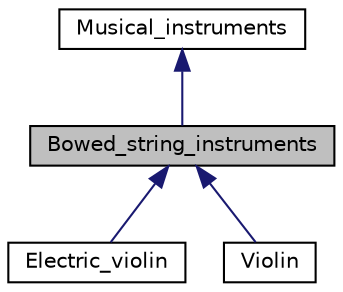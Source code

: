 digraph "Bowed_string_instruments"
{
  edge [fontname="Helvetica",fontsize="10",labelfontname="Helvetica",labelfontsize="10"];
  node [fontname="Helvetica",fontsize="10",shape=record];
  Node1 [label="Bowed_string_instruments",height=0.2,width=0.4,color="black", fillcolor="grey75", style="filled", fontcolor="black"];
  Node2 -> Node1 [dir="back",color="midnightblue",fontsize="10",style="solid",fontname="Helvetica"];
  Node2 [label="Musical_instruments",height=0.2,width=0.4,color="black", fillcolor="white", style="filled",URL="$classMusical__instruments.html",tooltip="Abstract base class representing any kind of musical instrument. "];
  Node1 -> Node3 [dir="back",color="midnightblue",fontsize="10",style="solid",fontname="Helvetica"];
  Node3 [label="Electric_violin",height=0.2,width=0.4,color="black", fillcolor="white", style="filled",URL="$classElectric__violin.html",tooltip="Concrete class that muliple inherites from Bowed_string_instruments class and Electromechanical_music..."];
  Node1 -> Node4 [dir="back",color="midnightblue",fontsize="10",style="solid",fontname="Helvetica"];
  Node4 [label="Violin",height=0.2,width=0.4,color="black", fillcolor="white", style="filled",URL="$classViolin.html",tooltip="Concrete class that inherites from Bowed_string_instruments class, representing violin. "];
}
